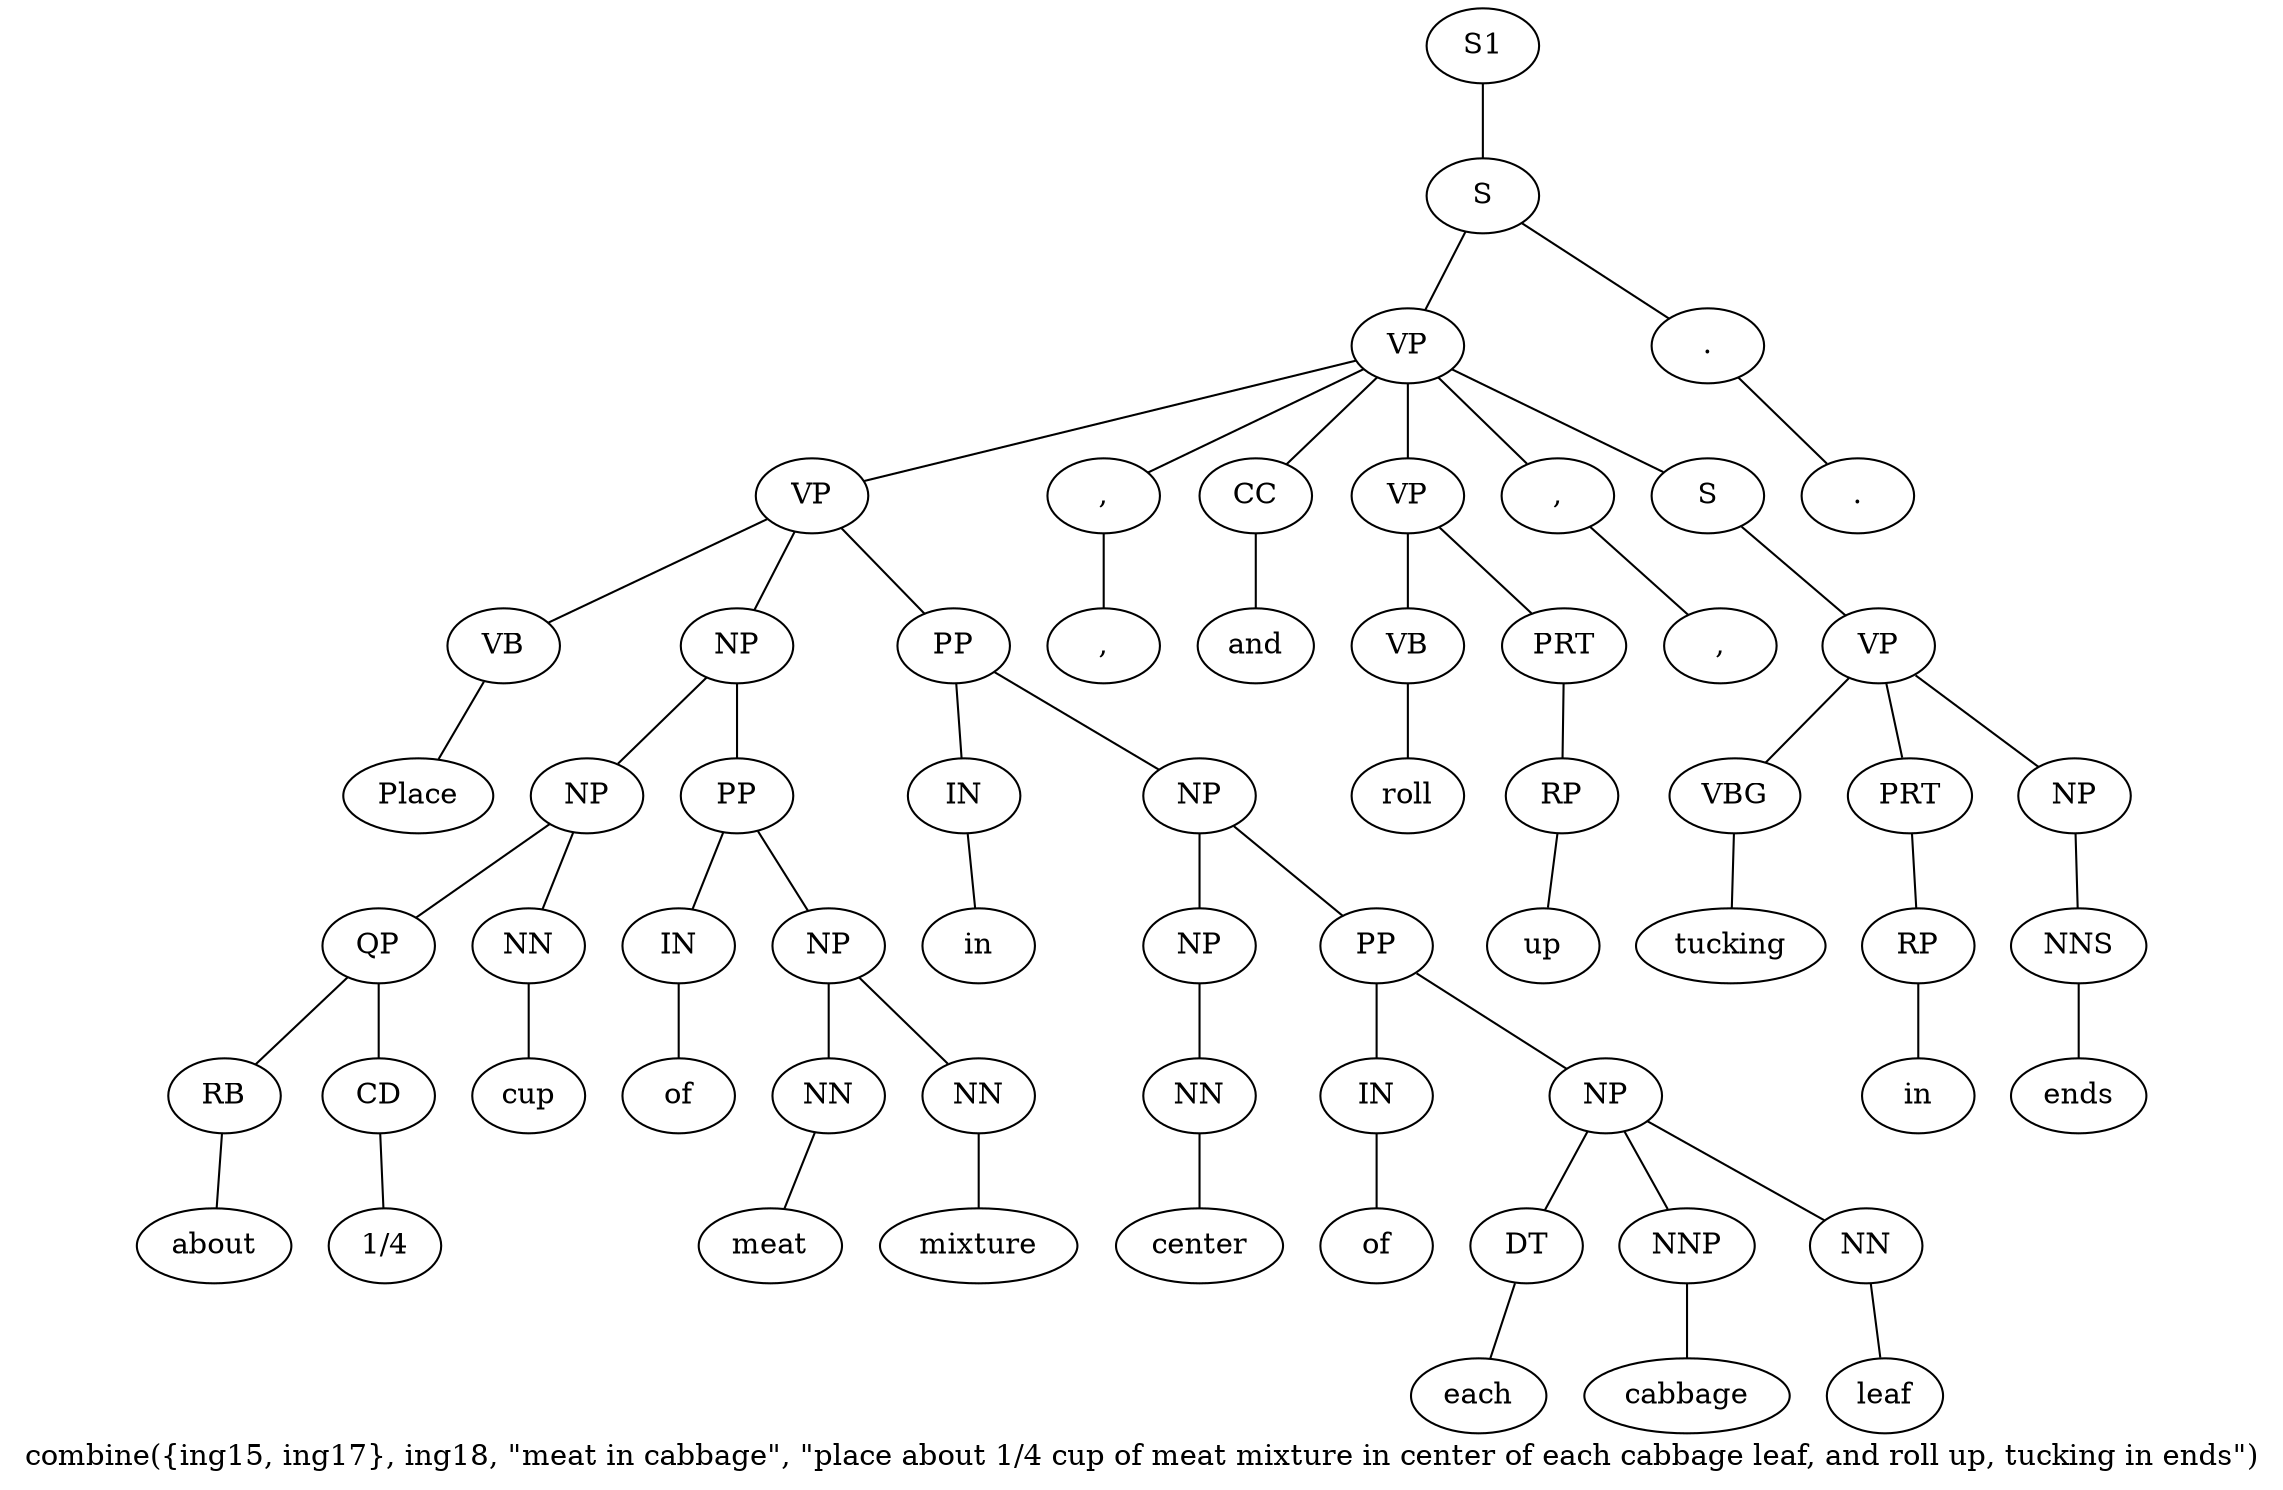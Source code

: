 graph SyntaxGraph {
	label = "combine({ing15, ing17}, ing18, \"meat in cabbage\", \"place about 1/4 cup of meat mixture in center of each cabbage leaf, and roll up, tucking in ends\")";
	Node0 [label="S1"];
	Node1 [label="S"];
	Node2 [label="VP"];
	Node3 [label="VP"];
	Node4 [label="VB"];
	Node5 [label="Place"];
	Node6 [label="NP"];
	Node7 [label="NP"];
	Node8 [label="QP"];
	Node9 [label="RB"];
	Node10 [label="about"];
	Node11 [label="CD"];
	Node12 [label="1/4"];
	Node13 [label="NN"];
	Node14 [label="cup"];
	Node15 [label="PP"];
	Node16 [label="IN"];
	Node17 [label="of"];
	Node18 [label="NP"];
	Node19 [label="NN"];
	Node20 [label="meat"];
	Node21 [label="NN"];
	Node22 [label="mixture"];
	Node23 [label="PP"];
	Node24 [label="IN"];
	Node25 [label="in"];
	Node26 [label="NP"];
	Node27 [label="NP"];
	Node28 [label="NN"];
	Node29 [label="center"];
	Node30 [label="PP"];
	Node31 [label="IN"];
	Node32 [label="of"];
	Node33 [label="NP"];
	Node34 [label="DT"];
	Node35 [label="each"];
	Node36 [label="NNP"];
	Node37 [label="cabbage"];
	Node38 [label="NN"];
	Node39 [label="leaf"];
	Node40 [label=","];
	Node41 [label=","];
	Node42 [label="CC"];
	Node43 [label="and"];
	Node44 [label="VP"];
	Node45 [label="VB"];
	Node46 [label="roll"];
	Node47 [label="PRT"];
	Node48 [label="RP"];
	Node49 [label="up"];
	Node50 [label=","];
	Node51 [label=","];
	Node52 [label="S"];
	Node53 [label="VP"];
	Node54 [label="VBG"];
	Node55 [label="tucking"];
	Node56 [label="PRT"];
	Node57 [label="RP"];
	Node58 [label="in"];
	Node59 [label="NP"];
	Node60 [label="NNS"];
	Node61 [label="ends"];
	Node62 [label="."];
	Node63 [label="."];

	Node0 -- Node1;
	Node1 -- Node2;
	Node1 -- Node62;
	Node2 -- Node3;
	Node2 -- Node40;
	Node2 -- Node42;
	Node2 -- Node44;
	Node2 -- Node50;
	Node2 -- Node52;
	Node3 -- Node4;
	Node3 -- Node6;
	Node3 -- Node23;
	Node4 -- Node5;
	Node6 -- Node7;
	Node6 -- Node15;
	Node7 -- Node8;
	Node7 -- Node13;
	Node8 -- Node9;
	Node8 -- Node11;
	Node9 -- Node10;
	Node11 -- Node12;
	Node13 -- Node14;
	Node15 -- Node16;
	Node15 -- Node18;
	Node16 -- Node17;
	Node18 -- Node19;
	Node18 -- Node21;
	Node19 -- Node20;
	Node21 -- Node22;
	Node23 -- Node24;
	Node23 -- Node26;
	Node24 -- Node25;
	Node26 -- Node27;
	Node26 -- Node30;
	Node27 -- Node28;
	Node28 -- Node29;
	Node30 -- Node31;
	Node30 -- Node33;
	Node31 -- Node32;
	Node33 -- Node34;
	Node33 -- Node36;
	Node33 -- Node38;
	Node34 -- Node35;
	Node36 -- Node37;
	Node38 -- Node39;
	Node40 -- Node41;
	Node42 -- Node43;
	Node44 -- Node45;
	Node44 -- Node47;
	Node45 -- Node46;
	Node47 -- Node48;
	Node48 -- Node49;
	Node50 -- Node51;
	Node52 -- Node53;
	Node53 -- Node54;
	Node53 -- Node56;
	Node53 -- Node59;
	Node54 -- Node55;
	Node56 -- Node57;
	Node57 -- Node58;
	Node59 -- Node60;
	Node60 -- Node61;
	Node62 -- Node63;
}